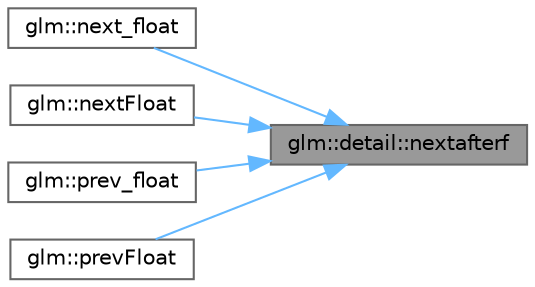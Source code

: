 digraph "glm::detail::nextafterf"
{
 // LATEX_PDF_SIZE
  bgcolor="transparent";
  edge [fontname=Helvetica,fontsize=10,labelfontname=Helvetica,labelfontsize=10];
  node [fontname=Helvetica,fontsize=10,shape=box,height=0.2,width=0.4];
  rankdir="RL";
  Node1 [id="Node000001",label="glm::detail::nextafterf",height=0.2,width=0.4,color="gray40", fillcolor="grey60", style="filled", fontcolor="black",tooltip=" "];
  Node1 -> Node2 [id="edge5_Node000001_Node000002",dir="back",color="steelblue1",style="solid",tooltip=" "];
  Node2 [id="Node000002",label="glm::next_float",height=0.2,width=0.4,color="grey40", fillcolor="white", style="filled",URL="$namespaceglm.html#a1bc2c4516924480500c169e9356f6671",tooltip=" "];
  Node1 -> Node3 [id="edge6_Node000001_Node000003",dir="back",color="steelblue1",style="solid",tooltip=" "];
  Node3 [id="Node000003",label="glm::nextFloat",height=0.2,width=0.4,color="grey40", fillcolor="white", style="filled",URL="$namespaceglm.html#a82d4592ddac2d02d3674f17fd36b5949",tooltip=" "];
  Node1 -> Node4 [id="edge7_Node000001_Node000004",dir="back",color="steelblue1",style="solid",tooltip=" "];
  Node4 [id="Node000004",label="glm::prev_float",height=0.2,width=0.4,color="grey40", fillcolor="white", style="filled",URL="$namespaceglm.html#affb50f97e27330aa92db3bfd0276c9e8",tooltip=" "];
  Node1 -> Node5 [id="edge8_Node000001_Node000005",dir="back",color="steelblue1",style="solid",tooltip=" "];
  Node5 [id="Node000005",label="glm::prevFloat",height=0.2,width=0.4,color="grey40", fillcolor="white", style="filled",URL="$namespaceglm.html#aca301439e4035fb0c6745cfc72c13ae0",tooltip=" "];
}
